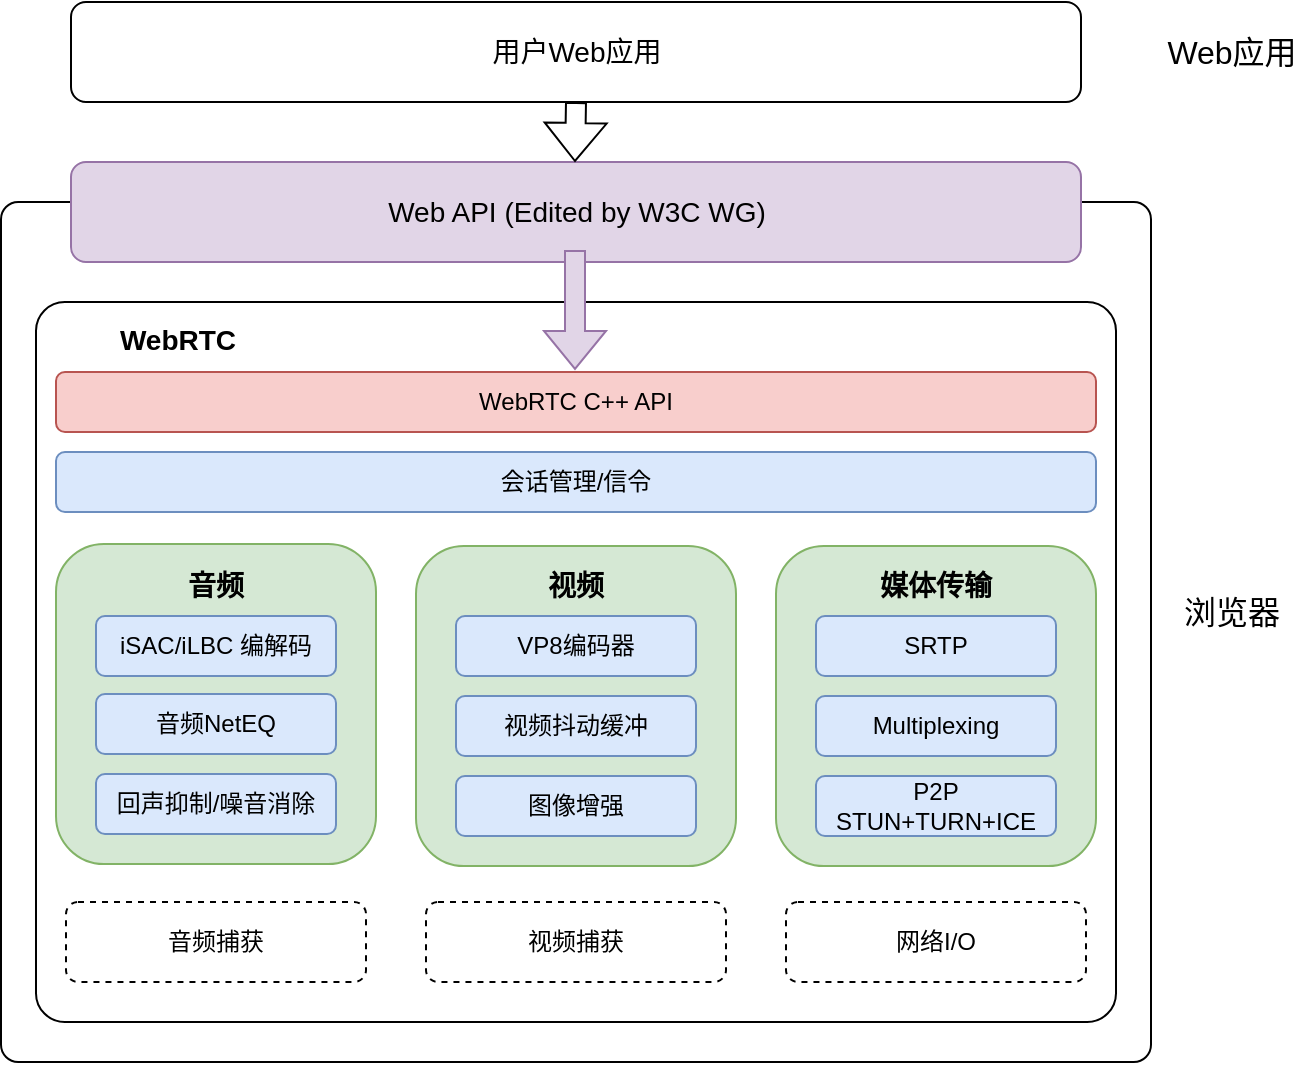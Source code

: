 <mxfile version="17.2.4" type="github">
  <diagram id="4q8-WN65QJk6b8WYARNs" name="Page-1">
    <mxGraphModel dx="1422" dy="698" grid="1" gridSize="10" guides="1" tooltips="1" connect="1" arrows="1" fold="1" page="1" pageScale="1" pageWidth="827" pageHeight="1169" math="0" shadow="0">
      <root>
        <mxCell id="0" />
        <mxCell id="1" parent="0" />
        <mxCell id="7zNDrWUyi1R2apm__8Nn-30" value="" style="rounded=1;whiteSpace=wrap;html=1;fontSize=14;arcSize=2;" parent="1" vertex="1">
          <mxGeometry x="152.5" y="240" width="575" height="430" as="geometry" />
        </mxCell>
        <mxCell id="7zNDrWUyi1R2apm__8Nn-1" value="" style="rounded=1;whiteSpace=wrap;html=1;arcSize=4;" parent="1" vertex="1">
          <mxGeometry x="170" y="290" width="540" height="360" as="geometry" />
        </mxCell>
        <mxCell id="7zNDrWUyi1R2apm__8Nn-2" value="音频捕获" style="rounded=1;whiteSpace=wrap;html=1;dashed=1;" parent="1" vertex="1">
          <mxGeometry x="185" y="590" width="150" height="40" as="geometry" />
        </mxCell>
        <mxCell id="7zNDrWUyi1R2apm__8Nn-3" value="视频捕获" style="rounded=1;whiteSpace=wrap;html=1;dashed=1;" parent="1" vertex="1">
          <mxGeometry x="365" y="590" width="150" height="40" as="geometry" />
        </mxCell>
        <mxCell id="7zNDrWUyi1R2apm__8Nn-6" value="" style="rounded=1;whiteSpace=wrap;html=1;fillColor=#d5e8d4;strokeColor=#82b366;" parent="1" vertex="1">
          <mxGeometry x="360" y="412" width="160" height="160" as="geometry" />
        </mxCell>
        <mxCell id="7zNDrWUyi1R2apm__8Nn-8" value="网络I/O" style="rounded=1;whiteSpace=wrap;html=1;dashed=1;" parent="1" vertex="1">
          <mxGeometry x="545" y="590" width="150" height="40" as="geometry" />
        </mxCell>
        <mxCell id="7zNDrWUyi1R2apm__8Nn-9" value="" style="rounded=1;whiteSpace=wrap;html=1;fillColor=#d5e8d4;strokeColor=#82b366;" parent="1" vertex="1">
          <mxGeometry x="180" y="411" width="160" height="160" as="geometry" />
        </mxCell>
        <mxCell id="7zNDrWUyi1R2apm__8Nn-12" value="" style="rounded=1;whiteSpace=wrap;html=1;fillColor=#d5e8d4;strokeColor=#82b366;" parent="1" vertex="1">
          <mxGeometry x="540" y="412" width="160" height="160" as="geometry" />
        </mxCell>
        <mxCell id="7zNDrWUyi1R2apm__8Nn-13" value="iSAC/iLBC 编解码" style="rounded=1;whiteSpace=wrap;html=1;fillColor=#dae8fc;strokeColor=#6c8ebf;" parent="1" vertex="1">
          <mxGeometry x="200" y="447" width="120" height="30" as="geometry" />
        </mxCell>
        <mxCell id="7zNDrWUyi1R2apm__8Nn-14" value="音频NetEQ" style="rounded=1;whiteSpace=wrap;html=1;fillColor=#dae8fc;strokeColor=#6c8ebf;" parent="1" vertex="1">
          <mxGeometry x="200" y="486" width="120" height="30" as="geometry" />
        </mxCell>
        <mxCell id="7zNDrWUyi1R2apm__8Nn-16" value="回声抑制/噪音消除" style="rounded=1;whiteSpace=wrap;html=1;fillColor=#dae8fc;strokeColor=#6c8ebf;" parent="1" vertex="1">
          <mxGeometry x="200" y="526" width="120" height="30" as="geometry" />
        </mxCell>
        <mxCell id="7zNDrWUyi1R2apm__8Nn-17" value="VP8编码器" style="rounded=1;whiteSpace=wrap;html=1;fillColor=#dae8fc;strokeColor=#6c8ebf;" parent="1" vertex="1">
          <mxGeometry x="380" y="447" width="120" height="30" as="geometry" />
        </mxCell>
        <mxCell id="7zNDrWUyi1R2apm__8Nn-18" value="视频抖动缓冲" style="rounded=1;whiteSpace=wrap;html=1;fillColor=#dae8fc;strokeColor=#6c8ebf;" parent="1" vertex="1">
          <mxGeometry x="380" y="487" width="120" height="30" as="geometry" />
        </mxCell>
        <mxCell id="7zNDrWUyi1R2apm__8Nn-19" value="图像增强" style="rounded=1;whiteSpace=wrap;html=1;fillColor=#dae8fc;strokeColor=#6c8ebf;" parent="1" vertex="1">
          <mxGeometry x="380" y="527" width="120" height="30" as="geometry" />
        </mxCell>
        <mxCell id="7zNDrWUyi1R2apm__8Nn-20" value="SRTP" style="rounded=1;whiteSpace=wrap;html=1;fillColor=#dae8fc;strokeColor=#6c8ebf;" parent="1" vertex="1">
          <mxGeometry x="560" y="447" width="120" height="30" as="geometry" />
        </mxCell>
        <mxCell id="7zNDrWUyi1R2apm__8Nn-21" value="Multiplexing" style="rounded=1;whiteSpace=wrap;html=1;fillColor=#dae8fc;strokeColor=#6c8ebf;" parent="1" vertex="1">
          <mxGeometry x="560" y="487" width="120" height="30" as="geometry" />
        </mxCell>
        <mxCell id="7zNDrWUyi1R2apm__8Nn-22" value="P2P&lt;br&gt;STUN+TURN+ICE" style="rounded=1;whiteSpace=wrap;html=1;fillColor=#dae8fc;strokeColor=#6c8ebf;" parent="1" vertex="1">
          <mxGeometry x="560" y="527" width="120" height="30" as="geometry" />
        </mxCell>
        <mxCell id="7zNDrWUyi1R2apm__8Nn-23" value="WebRTC C++ API" style="rounded=1;whiteSpace=wrap;html=1;fillColor=#f8cecc;strokeColor=#b85450;" parent="1" vertex="1">
          <mxGeometry x="180" y="325" width="520" height="30" as="geometry" />
        </mxCell>
        <mxCell id="7zNDrWUyi1R2apm__8Nn-24" value="会话管理/信令" style="rounded=1;whiteSpace=wrap;html=1;fillColor=#dae8fc;strokeColor=#6c8ebf;" parent="1" vertex="1">
          <mxGeometry x="180" y="365" width="520" height="30" as="geometry" />
        </mxCell>
        <mxCell id="7zNDrWUyi1R2apm__8Nn-25" value="WebRTC" style="text;html=1;strokeColor=none;fillColor=none;align=center;verticalAlign=middle;whiteSpace=wrap;rounded=0;fontStyle=1;fontSize=14;" parent="1" vertex="1">
          <mxGeometry x="211" y="294" width="60" height="30" as="geometry" />
        </mxCell>
        <mxCell id="7zNDrWUyi1R2apm__8Nn-26" value="音频" style="text;html=1;strokeColor=none;fillColor=none;align=center;verticalAlign=middle;whiteSpace=wrap;rounded=0;fontSize=14;fontStyle=1" parent="1" vertex="1">
          <mxGeometry x="205" y="417" width="110" height="30" as="geometry" />
        </mxCell>
        <mxCell id="7zNDrWUyi1R2apm__8Nn-27" value="视频" style="text;html=1;strokeColor=none;fillColor=none;align=center;verticalAlign=middle;whiteSpace=wrap;rounded=0;fontSize=14;fontStyle=1" parent="1" vertex="1">
          <mxGeometry x="385" y="417" width="110" height="30" as="geometry" />
        </mxCell>
        <mxCell id="7zNDrWUyi1R2apm__8Nn-28" value="媒体传输" style="text;html=1;strokeColor=none;fillColor=none;align=center;verticalAlign=middle;whiteSpace=wrap;rounded=0;fontSize=14;fontStyle=1" parent="1" vertex="1">
          <mxGeometry x="565" y="417" width="110" height="30" as="geometry" />
        </mxCell>
        <mxCell id="7zNDrWUyi1R2apm__8Nn-31" value="Web API (Edited by W3C WG)" style="rounded=1;whiteSpace=wrap;html=1;fontSize=14;fillColor=#e1d5e7;strokeColor=#9673a6;" parent="1" vertex="1">
          <mxGeometry x="187.5" y="220" width="505" height="50" as="geometry" />
        </mxCell>
        <mxCell id="7zNDrWUyi1R2apm__8Nn-36" value="" style="shape=flexArrow;endArrow=classic;html=1;rounded=0;fontSize=14;fontColor=#000000;fillColor=#e1d5e7;strokeColor=#9673a6;" parent="1" edge="1">
          <mxGeometry width="50" height="50" relative="1" as="geometry">
            <mxPoint x="439.5" y="264" as="sourcePoint" />
            <mxPoint x="439.5" y="324" as="targetPoint" />
          </mxGeometry>
        </mxCell>
        <mxCell id="7zNDrWUyi1R2apm__8Nn-44" value="用户Web应用" style="rounded=1;whiteSpace=wrap;html=1;fontSize=14;" parent="1" vertex="1">
          <mxGeometry x="187.5" y="140" width="505" height="50" as="geometry" />
        </mxCell>
        <mxCell id="7zNDrWUyi1R2apm__8Nn-46" value="" style="shape=flexArrow;endArrow=classic;html=1;rounded=0;fontSize=14;fontColor=#000000;" parent="1" edge="1">
          <mxGeometry width="50" height="50" relative="1" as="geometry">
            <mxPoint x="440" y="190" as="sourcePoint" />
            <mxPoint x="439.5" y="220" as="targetPoint" />
          </mxGeometry>
        </mxCell>
        <mxCell id="7zNDrWUyi1R2apm__8Nn-47" value="浏览器" style="text;html=1;strokeColor=none;fillColor=none;align=center;verticalAlign=middle;whiteSpace=wrap;rounded=0;fontSize=16;fontColor=#000000;" parent="1" vertex="1">
          <mxGeometry x="737.5" y="430" width="60" height="30" as="geometry" />
        </mxCell>
        <mxCell id="7zNDrWUyi1R2apm__8Nn-48" value="Web应用" style="text;html=1;strokeColor=none;fillColor=none;align=center;verticalAlign=middle;whiteSpace=wrap;rounded=0;fontSize=16;fontColor=#000000;" parent="1" vertex="1">
          <mxGeometry x="727.5" y="150" width="80" height="30" as="geometry" />
        </mxCell>
      </root>
    </mxGraphModel>
  </diagram>
</mxfile>
